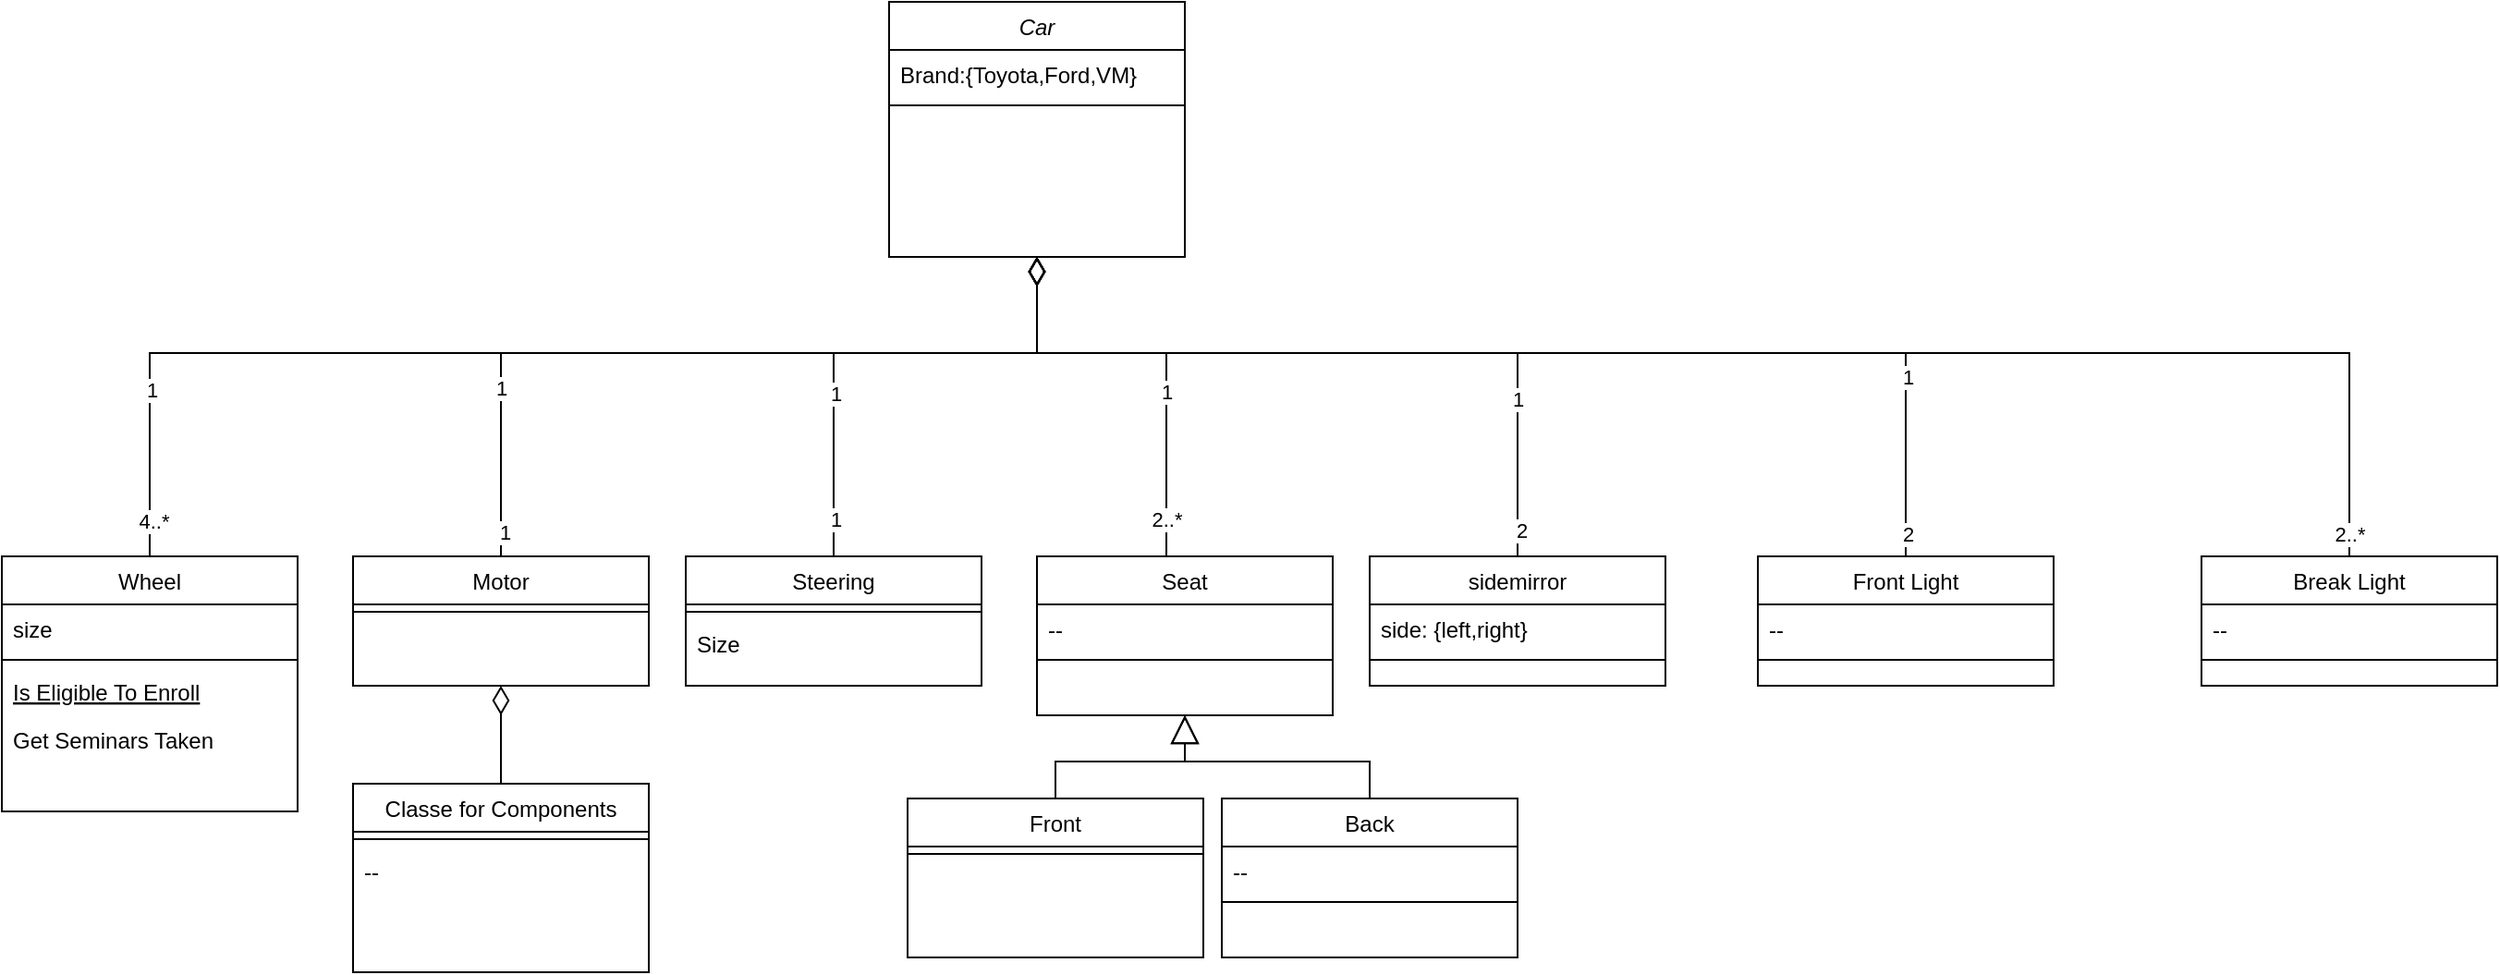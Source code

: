 <mxfile version="20.2.3" type="device" pages="3"><diagram id="C5RBs43oDa-KdzZeNtuy" name="Car Class diagram"><mxGraphModel dx="1712" dy="1171" grid="1" gridSize="10" guides="1" tooltips="1" connect="1" arrows="1" fold="1" page="1" pageScale="1" pageWidth="827" pageHeight="1169" math="0" shadow="0"><root><mxCell id="WIyWlLk6GJQsqaUBKTNV-0"/><mxCell id="WIyWlLk6GJQsqaUBKTNV-1" parent="WIyWlLk6GJQsqaUBKTNV-0"/><mxCell id="zkfFHV4jXpPFQw0GAbJ--0" value="Car" style="swimlane;fontStyle=2;align=center;verticalAlign=top;childLayout=stackLayout;horizontal=1;startSize=26;horizontalStack=0;resizeParent=1;resizeLast=0;collapsible=1;marginBottom=0;rounded=0;shadow=0;strokeWidth=1;" parent="WIyWlLk6GJQsqaUBKTNV-1" vertex="1"><mxGeometry x="520" y="60" width="160" height="138" as="geometry"><mxRectangle x="230" y="140" width="160" height="26" as="alternateBounds"/></mxGeometry></mxCell><mxCell id="zkfFHV4jXpPFQw0GAbJ--1" value="Brand:{Toyota,Ford,VM}" style="text;align=left;verticalAlign=top;spacingLeft=4;spacingRight=4;overflow=hidden;rotatable=0;points=[[0,0.5],[1,0.5]];portConstraint=eastwest;" parent="zkfFHV4jXpPFQw0GAbJ--0" vertex="1"><mxGeometry y="26" width="160" height="26" as="geometry"/></mxCell><mxCell id="zkfFHV4jXpPFQw0GAbJ--4" value="" style="line;html=1;strokeWidth=1;align=left;verticalAlign=middle;spacingTop=-1;spacingLeft=3;spacingRight=3;rotatable=0;labelPosition=right;points=[];portConstraint=eastwest;" parent="zkfFHV4jXpPFQw0GAbJ--0" vertex="1"><mxGeometry y="52" width="160" height="8" as="geometry"/></mxCell><mxCell id="AEQQKZM-KGbjAWl5TdGp-19" style="edgeStyle=orthogonalEdgeStyle;rounded=0;orthogonalLoop=1;jettySize=auto;html=1;endArrow=diamondThin;endFill=0;endSize=13;" edge="1" parent="WIyWlLk6GJQsqaUBKTNV-1" source="zkfFHV4jXpPFQw0GAbJ--6" target="zkfFHV4jXpPFQw0GAbJ--0"><mxGeometry relative="1" as="geometry"><Array as="points"><mxPoint x="120" y="250"/><mxPoint x="600" y="250"/></Array></mxGeometry></mxCell><mxCell id="AEQQKZM-KGbjAWl5TdGp-30" value="4..*" style="edgeLabel;html=1;align=center;verticalAlign=middle;resizable=0;points=[];" vertex="1" connectable="0" parent="AEQQKZM-KGbjAWl5TdGp-19"><mxGeometry x="-0.941" y="-2" relative="1" as="geometry"><mxPoint as="offset"/></mxGeometry></mxCell><mxCell id="AEQQKZM-KGbjAWl5TdGp-31" value="1" style="edgeLabel;html=1;align=center;verticalAlign=middle;resizable=0;points=[];" vertex="1" connectable="0" parent="AEQQKZM-KGbjAWl5TdGp-19"><mxGeometry x="-0.72" y="-1" relative="1" as="geometry"><mxPoint as="offset"/></mxGeometry></mxCell><mxCell id="zkfFHV4jXpPFQw0GAbJ--6" value="Wheel" style="swimlane;fontStyle=0;align=center;verticalAlign=top;childLayout=stackLayout;horizontal=1;startSize=26;horizontalStack=0;resizeParent=1;resizeLast=0;collapsible=1;marginBottom=0;rounded=0;shadow=0;strokeWidth=1;" parent="WIyWlLk6GJQsqaUBKTNV-1" vertex="1"><mxGeometry x="40" y="360" width="160" height="138" as="geometry"><mxRectangle x="130" y="380" width="160" height="26" as="alternateBounds"/></mxGeometry></mxCell><mxCell id="zkfFHV4jXpPFQw0GAbJ--7" value="size" style="text;align=left;verticalAlign=top;spacingLeft=4;spacingRight=4;overflow=hidden;rotatable=0;points=[[0,0.5],[1,0.5]];portConstraint=eastwest;" parent="zkfFHV4jXpPFQw0GAbJ--6" vertex="1"><mxGeometry y="26" width="160" height="26" as="geometry"/></mxCell><mxCell id="zkfFHV4jXpPFQw0GAbJ--9" value="" style="line;html=1;strokeWidth=1;align=left;verticalAlign=middle;spacingTop=-1;spacingLeft=3;spacingRight=3;rotatable=0;labelPosition=right;points=[];portConstraint=eastwest;" parent="zkfFHV4jXpPFQw0GAbJ--6" vertex="1"><mxGeometry y="52" width="160" height="8" as="geometry"/></mxCell><mxCell id="zkfFHV4jXpPFQw0GAbJ--10" value="Is Eligible To Enroll" style="text;align=left;verticalAlign=top;spacingLeft=4;spacingRight=4;overflow=hidden;rotatable=0;points=[[0,0.5],[1,0.5]];portConstraint=eastwest;fontStyle=4" parent="zkfFHV4jXpPFQw0GAbJ--6" vertex="1"><mxGeometry y="60" width="160" height="26" as="geometry"/></mxCell><mxCell id="zkfFHV4jXpPFQw0GAbJ--11" value="Get Seminars Taken" style="text;align=left;verticalAlign=top;spacingLeft=4;spacingRight=4;overflow=hidden;rotatable=0;points=[[0,0.5],[1,0.5]];portConstraint=eastwest;" parent="zkfFHV4jXpPFQw0GAbJ--6" vertex="1"><mxGeometry y="86" width="160" height="26" as="geometry"/></mxCell><mxCell id="AEQQKZM-KGbjAWl5TdGp-20" style="edgeStyle=orthogonalEdgeStyle;rounded=0;orthogonalLoop=1;jettySize=auto;html=1;endArrow=diamondThin;endFill=0;endSize=13;" edge="1" parent="WIyWlLk6GJQsqaUBKTNV-1" source="zkfFHV4jXpPFQw0GAbJ--13" target="zkfFHV4jXpPFQw0GAbJ--0"><mxGeometry relative="1" as="geometry"><Array as="points"><mxPoint x="310" y="250"/><mxPoint x="600" y="250"/></Array></mxGeometry></mxCell><mxCell id="AEQQKZM-KGbjAWl5TdGp-32" value="1" style="edgeLabel;html=1;align=center;verticalAlign=middle;resizable=0;points=[];" vertex="1" connectable="0" parent="AEQQKZM-KGbjAWl5TdGp-20"><mxGeometry x="-0.943" y="-2" relative="1" as="geometry"><mxPoint as="offset"/></mxGeometry></mxCell><mxCell id="AEQQKZM-KGbjAWl5TdGp-33" value="1" style="edgeLabel;html=1;align=center;verticalAlign=middle;resizable=0;points=[];" vertex="1" connectable="0" parent="AEQQKZM-KGbjAWl5TdGp-20"><mxGeometry x="-0.597" relative="1" as="geometry"><mxPoint as="offset"/></mxGeometry></mxCell><mxCell id="zkfFHV4jXpPFQw0GAbJ--13" value="Motor" style="swimlane;fontStyle=0;align=center;verticalAlign=top;childLayout=stackLayout;horizontal=1;startSize=26;horizontalStack=0;resizeParent=1;resizeLast=0;collapsible=1;marginBottom=0;rounded=0;shadow=0;strokeWidth=1;" parent="WIyWlLk6GJQsqaUBKTNV-1" vertex="1"><mxGeometry x="230" y="360" width="160" height="70" as="geometry"><mxRectangle x="340" y="380" width="170" height="26" as="alternateBounds"/></mxGeometry></mxCell><mxCell id="zkfFHV4jXpPFQw0GAbJ--15" value="" style="line;html=1;strokeWidth=1;align=left;verticalAlign=middle;spacingTop=-1;spacingLeft=3;spacingRight=3;rotatable=0;labelPosition=right;points=[];portConstraint=eastwest;" parent="zkfFHV4jXpPFQw0GAbJ--13" vertex="1"><mxGeometry y="26" width="160" height="8" as="geometry"/></mxCell><mxCell id="AEQQKZM-KGbjAWl5TdGp-21" style="edgeStyle=orthogonalEdgeStyle;rounded=0;orthogonalLoop=1;jettySize=auto;html=1;endArrow=diamondThin;endFill=0;endSize=13;" edge="1" parent="WIyWlLk6GJQsqaUBKTNV-1" source="AEQQKZM-KGbjAWl5TdGp-1" target="zkfFHV4jXpPFQw0GAbJ--0"><mxGeometry relative="1" as="geometry"><Array as="points"><mxPoint x="490" y="250"/><mxPoint x="600" y="250"/></Array></mxGeometry></mxCell><mxCell id="AEQQKZM-KGbjAWl5TdGp-34" value="1" style="edgeLabel;html=1;align=center;verticalAlign=middle;resizable=0;points=[];" vertex="1" connectable="0" parent="AEQQKZM-KGbjAWl5TdGp-21"><mxGeometry x="-0.853" y="-1" relative="1" as="geometry"><mxPoint as="offset"/></mxGeometry></mxCell><mxCell id="AEQQKZM-KGbjAWl5TdGp-35" value="1" style="edgeLabel;html=1;align=center;verticalAlign=middle;resizable=0;points=[];" vertex="1" connectable="0" parent="AEQQKZM-KGbjAWl5TdGp-21"><mxGeometry x="-0.353" y="-1" relative="1" as="geometry"><mxPoint as="offset"/></mxGeometry></mxCell><mxCell id="AEQQKZM-KGbjAWl5TdGp-1" value="Steering" style="swimlane;fontStyle=0;align=center;verticalAlign=top;childLayout=stackLayout;horizontal=1;startSize=26;horizontalStack=0;resizeParent=1;resizeLast=0;collapsible=1;marginBottom=0;rounded=0;shadow=0;strokeWidth=1;" vertex="1" parent="WIyWlLk6GJQsqaUBKTNV-1"><mxGeometry x="410" y="360" width="160" height="70" as="geometry"><mxRectangle x="340" y="380" width="170" height="26" as="alternateBounds"/></mxGeometry></mxCell><mxCell id="AEQQKZM-KGbjAWl5TdGp-3" value="" style="line;html=1;strokeWidth=1;align=left;verticalAlign=middle;spacingTop=-1;spacingLeft=3;spacingRight=3;rotatable=0;labelPosition=right;points=[];portConstraint=eastwest;" vertex="1" parent="AEQQKZM-KGbjAWl5TdGp-1"><mxGeometry y="26" width="160" height="8" as="geometry"/></mxCell><mxCell id="AEQQKZM-KGbjAWl5TdGp-2" value="Size" style="text;align=left;verticalAlign=top;spacingLeft=4;spacingRight=4;overflow=hidden;rotatable=0;points=[[0,0.5],[1,0.5]];portConstraint=eastwest;" vertex="1" parent="AEQQKZM-KGbjAWl5TdGp-1"><mxGeometry y="34" width="160" height="26" as="geometry"/></mxCell><mxCell id="AEQQKZM-KGbjAWl5TdGp-22" style="edgeStyle=orthogonalEdgeStyle;rounded=0;orthogonalLoop=1;jettySize=auto;html=1;endArrow=diamondThin;endFill=0;endSize=13;" edge="1" parent="WIyWlLk6GJQsqaUBKTNV-1" source="AEQQKZM-KGbjAWl5TdGp-5" target="zkfFHV4jXpPFQw0GAbJ--0"><mxGeometry relative="1" as="geometry"><Array as="points"><mxPoint x="670" y="250"/><mxPoint x="600" y="250"/></Array></mxGeometry></mxCell><mxCell id="AEQQKZM-KGbjAWl5TdGp-36" value="2..*" style="edgeLabel;html=1;align=center;verticalAlign=middle;resizable=0;points=[];" vertex="1" connectable="0" parent="AEQQKZM-KGbjAWl5TdGp-22"><mxGeometry x="-0.828" relative="1" as="geometry"><mxPoint as="offset"/></mxGeometry></mxCell><mxCell id="AEQQKZM-KGbjAWl5TdGp-37" value="1" style="edgeLabel;html=1;align=center;verticalAlign=middle;resizable=0;points=[];" vertex="1" connectable="0" parent="AEQQKZM-KGbjAWl5TdGp-22"><mxGeometry x="-0.233" relative="1" as="geometry"><mxPoint as="offset"/></mxGeometry></mxCell><mxCell id="AEQQKZM-KGbjAWl5TdGp-5" value="Seat" style="swimlane;fontStyle=0;align=center;verticalAlign=top;childLayout=stackLayout;horizontal=1;startSize=26;horizontalStack=0;resizeParent=1;resizeLast=0;collapsible=1;marginBottom=0;rounded=0;shadow=0;strokeWidth=1;" vertex="1" parent="WIyWlLk6GJQsqaUBKTNV-1"><mxGeometry x="600" y="360" width="160" height="86" as="geometry"><mxRectangle x="340" y="380" width="170" height="26" as="alternateBounds"/></mxGeometry></mxCell><mxCell id="AEQQKZM-KGbjAWl5TdGp-6" value="--" style="text;align=left;verticalAlign=top;spacingLeft=4;spacingRight=4;overflow=hidden;rotatable=0;points=[[0,0.5],[1,0.5]];portConstraint=eastwest;" vertex="1" parent="AEQQKZM-KGbjAWl5TdGp-5"><mxGeometry y="26" width="160" height="26" as="geometry"/></mxCell><mxCell id="AEQQKZM-KGbjAWl5TdGp-7" value="" style="line;html=1;strokeWidth=1;align=left;verticalAlign=middle;spacingTop=-1;spacingLeft=3;spacingRight=3;rotatable=0;labelPosition=right;points=[];portConstraint=eastwest;" vertex="1" parent="AEQQKZM-KGbjAWl5TdGp-5"><mxGeometry y="52" width="160" height="8" as="geometry"/></mxCell><mxCell id="AEQQKZM-KGbjAWl5TdGp-23" style="edgeStyle=orthogonalEdgeStyle;rounded=0;orthogonalLoop=1;jettySize=auto;html=1;endArrow=diamondThin;endFill=0;endSize=13;" edge="1" parent="WIyWlLk6GJQsqaUBKTNV-1" source="AEQQKZM-KGbjAWl5TdGp-9" target="zkfFHV4jXpPFQw0GAbJ--0"><mxGeometry relative="1" as="geometry"><Array as="points"><mxPoint x="860" y="250"/><mxPoint x="600" y="250"/></Array></mxGeometry></mxCell><mxCell id="AEQQKZM-KGbjAWl5TdGp-38" value="2" style="edgeLabel;html=1;align=center;verticalAlign=middle;resizable=0;points=[];" vertex="1" connectable="0" parent="AEQQKZM-KGbjAWl5TdGp-23"><mxGeometry x="-0.934" y="-2" relative="1" as="geometry"><mxPoint as="offset"/></mxGeometry></mxCell><mxCell id="AEQQKZM-KGbjAWl5TdGp-39" value="1" style="edgeLabel;html=1;align=center;verticalAlign=middle;resizable=0;points=[];" vertex="1" connectable="0" parent="AEQQKZM-KGbjAWl5TdGp-23"><mxGeometry x="-0.597" relative="1" as="geometry"><mxPoint as="offset"/></mxGeometry></mxCell><mxCell id="AEQQKZM-KGbjAWl5TdGp-9" value="sidemirror" style="swimlane;fontStyle=0;align=center;verticalAlign=top;childLayout=stackLayout;horizontal=1;startSize=26;horizontalStack=0;resizeParent=1;resizeLast=0;collapsible=1;marginBottom=0;rounded=0;shadow=0;strokeWidth=1;" vertex="1" parent="WIyWlLk6GJQsqaUBKTNV-1"><mxGeometry x="780" y="360" width="160" height="70" as="geometry"><mxRectangle x="340" y="380" width="170" height="26" as="alternateBounds"/></mxGeometry></mxCell><mxCell id="AEQQKZM-KGbjAWl5TdGp-10" value="side: {left,right}" style="text;align=left;verticalAlign=top;spacingLeft=4;spacingRight=4;overflow=hidden;rotatable=0;points=[[0,0.5],[1,0.5]];portConstraint=eastwest;" vertex="1" parent="AEQQKZM-KGbjAWl5TdGp-9"><mxGeometry y="26" width="160" height="26" as="geometry"/></mxCell><mxCell id="AEQQKZM-KGbjAWl5TdGp-11" value="" style="line;html=1;strokeWidth=1;align=left;verticalAlign=middle;spacingTop=-1;spacingLeft=3;spacingRight=3;rotatable=0;labelPosition=right;points=[];portConstraint=eastwest;" vertex="1" parent="AEQQKZM-KGbjAWl5TdGp-9"><mxGeometry y="52" width="160" height="8" as="geometry"/></mxCell><mxCell id="AEQQKZM-KGbjAWl5TdGp-28" style="edgeStyle=orthogonalEdgeStyle;rounded=0;orthogonalLoop=1;jettySize=auto;html=1;endArrow=diamondThin;endFill=0;endSize=13;" edge="1" parent="WIyWlLk6GJQsqaUBKTNV-1" source="AEQQKZM-KGbjAWl5TdGp-15" target="zkfFHV4jXpPFQw0GAbJ--0"><mxGeometry relative="1" as="geometry"><Array as="points"><mxPoint x="1070" y="250"/><mxPoint x="600" y="250"/></Array></mxGeometry></mxCell><mxCell id="AEQQKZM-KGbjAWl5TdGp-56" value="2" style="edgeLabel;html=1;align=center;verticalAlign=middle;resizable=0;points=[];" vertex="1" connectable="0" parent="AEQQKZM-KGbjAWl5TdGp-28"><mxGeometry x="-0.961" y="-1" relative="1" as="geometry"><mxPoint as="offset"/></mxGeometry></mxCell><mxCell id="AEQQKZM-KGbjAWl5TdGp-57" value="1" style="edgeLabel;html=1;align=center;verticalAlign=middle;resizable=0;points=[];" vertex="1" connectable="0" parent="AEQQKZM-KGbjAWl5TdGp-28"><mxGeometry x="-0.691" y="-1" relative="1" as="geometry"><mxPoint as="offset"/></mxGeometry></mxCell><mxCell id="AEQQKZM-KGbjAWl5TdGp-15" value="Front Light" style="swimlane;fontStyle=0;align=center;verticalAlign=top;childLayout=stackLayout;horizontal=1;startSize=26;horizontalStack=0;resizeParent=1;resizeLast=0;collapsible=1;marginBottom=0;rounded=0;shadow=0;strokeWidth=1;" vertex="1" parent="WIyWlLk6GJQsqaUBKTNV-1"><mxGeometry x="990" y="360" width="160" height="70" as="geometry"><mxRectangle x="340" y="380" width="170" height="26" as="alternateBounds"/></mxGeometry></mxCell><mxCell id="AEQQKZM-KGbjAWl5TdGp-16" value="--" style="text;align=left;verticalAlign=top;spacingLeft=4;spacingRight=4;overflow=hidden;rotatable=0;points=[[0,0.5],[1,0.5]];portConstraint=eastwest;" vertex="1" parent="AEQQKZM-KGbjAWl5TdGp-15"><mxGeometry y="26" width="160" height="26" as="geometry"/></mxCell><mxCell id="AEQQKZM-KGbjAWl5TdGp-17" value="" style="line;html=1;strokeWidth=1;align=left;verticalAlign=middle;spacingTop=-1;spacingLeft=3;spacingRight=3;rotatable=0;labelPosition=right;points=[];portConstraint=eastwest;" vertex="1" parent="AEQQKZM-KGbjAWl5TdGp-15"><mxGeometry y="52" width="160" height="8" as="geometry"/></mxCell><mxCell id="AEQQKZM-KGbjAWl5TdGp-29" style="edgeStyle=orthogonalEdgeStyle;rounded=0;orthogonalLoop=1;jettySize=auto;html=1;endArrow=diamondThin;endFill=0;endSize=13;" edge="1" parent="WIyWlLk6GJQsqaUBKTNV-1" source="AEQQKZM-KGbjAWl5TdGp-24" target="zkfFHV4jXpPFQw0GAbJ--0"><mxGeometry relative="1" as="geometry"><Array as="points"><mxPoint x="1310" y="250"/><mxPoint x="600" y="250"/></Array></mxGeometry></mxCell><mxCell id="AEQQKZM-KGbjAWl5TdGp-58" value="2..*" style="edgeLabel;html=1;align=center;verticalAlign=middle;resizable=0;points=[];" vertex="1" connectable="0" parent="AEQQKZM-KGbjAWl5TdGp-29"><mxGeometry x="-0.972" relative="1" as="geometry"><mxPoint as="offset"/></mxGeometry></mxCell><mxCell id="AEQQKZM-KGbjAWl5TdGp-24" value="Break Light" style="swimlane;fontStyle=0;align=center;verticalAlign=top;childLayout=stackLayout;horizontal=1;startSize=26;horizontalStack=0;resizeParent=1;resizeLast=0;collapsible=1;marginBottom=0;rounded=0;shadow=0;strokeWidth=1;" vertex="1" parent="WIyWlLk6GJQsqaUBKTNV-1"><mxGeometry x="1230" y="360" width="160" height="70" as="geometry"><mxRectangle x="340" y="380" width="170" height="26" as="alternateBounds"/></mxGeometry></mxCell><mxCell id="AEQQKZM-KGbjAWl5TdGp-25" value="--" style="text;align=left;verticalAlign=top;spacingLeft=4;spacingRight=4;overflow=hidden;rotatable=0;points=[[0,0.5],[1,0.5]];portConstraint=eastwest;" vertex="1" parent="AEQQKZM-KGbjAWl5TdGp-24"><mxGeometry y="26" width="160" height="26" as="geometry"/></mxCell><mxCell id="AEQQKZM-KGbjAWl5TdGp-26" value="" style="line;html=1;strokeWidth=1;align=left;verticalAlign=middle;spacingTop=-1;spacingLeft=3;spacingRight=3;rotatable=0;labelPosition=right;points=[];portConstraint=eastwest;" vertex="1" parent="AEQQKZM-KGbjAWl5TdGp-24"><mxGeometry y="52" width="160" height="8" as="geometry"/></mxCell><mxCell id="AEQQKZM-KGbjAWl5TdGp-44" style="edgeStyle=orthogonalEdgeStyle;rounded=0;orthogonalLoop=1;jettySize=auto;html=1;endArrow=diamondThin;endFill=0;endSize=13;" edge="1" parent="WIyWlLk6GJQsqaUBKTNV-1" source="AEQQKZM-KGbjAWl5TdGp-40" target="zkfFHV4jXpPFQw0GAbJ--13"><mxGeometry relative="1" as="geometry"/></mxCell><mxCell id="AEQQKZM-KGbjAWl5TdGp-40" value="Classe for Components" style="swimlane;fontStyle=0;align=center;verticalAlign=top;childLayout=stackLayout;horizontal=1;startSize=26;horizontalStack=0;resizeParent=1;resizeLast=0;collapsible=1;marginBottom=0;rounded=0;shadow=0;strokeWidth=1;" vertex="1" parent="WIyWlLk6GJQsqaUBKTNV-1"><mxGeometry x="230" y="483" width="160" height="102" as="geometry"><mxRectangle x="340" y="380" width="170" height="26" as="alternateBounds"/></mxGeometry></mxCell><mxCell id="AEQQKZM-KGbjAWl5TdGp-42" value="" style="line;html=1;strokeWidth=1;align=left;verticalAlign=middle;spacingTop=-1;spacingLeft=3;spacingRight=3;rotatable=0;labelPosition=right;points=[];portConstraint=eastwest;" vertex="1" parent="AEQQKZM-KGbjAWl5TdGp-40"><mxGeometry y="26" width="160" height="8" as="geometry"/></mxCell><mxCell id="AEQQKZM-KGbjAWl5TdGp-41" value="--" style="text;align=left;verticalAlign=top;spacingLeft=4;spacingRight=4;overflow=hidden;rotatable=0;points=[[0,0.5],[1,0.5]];portConstraint=eastwest;" vertex="1" parent="AEQQKZM-KGbjAWl5TdGp-40"><mxGeometry y="34" width="160" height="26" as="geometry"/></mxCell><mxCell id="AEQQKZM-KGbjAWl5TdGp-59" style="edgeStyle=orthogonalEdgeStyle;rounded=0;orthogonalLoop=1;jettySize=auto;html=1;endArrow=block;endFill=0;endSize=13;" edge="1" parent="WIyWlLk6GJQsqaUBKTNV-1" source="AEQQKZM-KGbjAWl5TdGp-48" target="AEQQKZM-KGbjAWl5TdGp-5"><mxGeometry relative="1" as="geometry"/></mxCell><mxCell id="AEQQKZM-KGbjAWl5TdGp-48" value="Front" style="swimlane;fontStyle=0;align=center;verticalAlign=top;childLayout=stackLayout;horizontal=1;startSize=26;horizontalStack=0;resizeParent=1;resizeLast=0;collapsible=1;marginBottom=0;rounded=0;shadow=0;strokeWidth=1;" vertex="1" parent="WIyWlLk6GJQsqaUBKTNV-1"><mxGeometry x="530" y="491" width="160" height="86" as="geometry"><mxRectangle x="340" y="380" width="170" height="26" as="alternateBounds"/></mxGeometry></mxCell><mxCell id="AEQQKZM-KGbjAWl5TdGp-50" value="" style="line;html=1;strokeWidth=1;align=left;verticalAlign=middle;spacingTop=-1;spacingLeft=3;spacingRight=3;rotatable=0;labelPosition=right;points=[];portConstraint=eastwest;" vertex="1" parent="AEQQKZM-KGbjAWl5TdGp-48"><mxGeometry y="26" width="160" height="8" as="geometry"/></mxCell><mxCell id="AEQQKZM-KGbjAWl5TdGp-60" style="edgeStyle=orthogonalEdgeStyle;rounded=0;orthogonalLoop=1;jettySize=auto;html=1;endArrow=block;endFill=0;endSize=13;" edge="1" parent="WIyWlLk6GJQsqaUBKTNV-1" source="AEQQKZM-KGbjAWl5TdGp-52" target="AEQQKZM-KGbjAWl5TdGp-5"><mxGeometry relative="1" as="geometry"/></mxCell><mxCell id="AEQQKZM-KGbjAWl5TdGp-52" value="Back" style="swimlane;fontStyle=0;align=center;verticalAlign=top;childLayout=stackLayout;horizontal=1;startSize=26;horizontalStack=0;resizeParent=1;resizeLast=0;collapsible=1;marginBottom=0;rounded=0;shadow=0;strokeWidth=1;" vertex="1" parent="WIyWlLk6GJQsqaUBKTNV-1"><mxGeometry x="700" y="491" width="160" height="86" as="geometry"><mxRectangle x="340" y="380" width="170" height="26" as="alternateBounds"/></mxGeometry></mxCell><mxCell id="AEQQKZM-KGbjAWl5TdGp-53" value="--" style="text;align=left;verticalAlign=top;spacingLeft=4;spacingRight=4;overflow=hidden;rotatable=0;points=[[0,0.5],[1,0.5]];portConstraint=eastwest;" vertex="1" parent="AEQQKZM-KGbjAWl5TdGp-52"><mxGeometry y="26" width="160" height="26" as="geometry"/></mxCell><mxCell id="AEQQKZM-KGbjAWl5TdGp-54" value="" style="line;html=1;strokeWidth=1;align=left;verticalAlign=middle;spacingTop=-1;spacingLeft=3;spacingRight=3;rotatable=0;labelPosition=right;points=[];portConstraint=eastwest;" vertex="1" parent="AEQQKZM-KGbjAWl5TdGp-52"><mxGeometry y="52" width="160" height="8" as="geometry"/></mxCell></root></mxGraphModel></diagram><diagram id="VUUktjPrwH-RFW_TOXWn" name="State diagram"><mxGraphModel dx="1427" dy="976" grid="1" gridSize="10" guides="1" tooltips="1" connect="1" arrows="1" fold="1" page="1" pageScale="1" pageWidth="1169" pageHeight="827" math="0" shadow="0"><root><mxCell id="0"/><mxCell id="1" parent="0"/><mxCell id="ck7MbPxxTXazH_tc9EUk-4" style="edgeStyle=orthogonalEdgeStyle;rounded=0;orthogonalLoop=1;jettySize=auto;html=1;endArrow=open;endFill=0;endSize=13;" edge="1" parent="1" source="ck7MbPxxTXazH_tc9EUk-1" target="ck7MbPxxTXazH_tc9EUk-3"><mxGeometry relative="1" as="geometry"/></mxCell><mxCell id="ck7MbPxxTXazH_tc9EUk-12" style="edgeStyle=orthogonalEdgeStyle;rounded=0;orthogonalLoop=1;jettySize=auto;html=1;endArrow=open;endFill=0;endSize=13;" edge="1" parent="1" source="ck7MbPxxTXazH_tc9EUk-1" target="ck7MbPxxTXazH_tc9EUk-9"><mxGeometry relative="1" as="geometry"/></mxCell><mxCell id="ck7MbPxxTXazH_tc9EUk-1" value="N" style="shape=ellipse;html=1;dashed=0;whitespace=wrap;aspect=fixed;strokeWidth=5;perimeter=ellipsePerimeter;" vertex="1" parent="1"><mxGeometry x="350" y="180" width="60" height="60" as="geometry"/></mxCell><mxCell id="ck7MbPxxTXazH_tc9EUk-6" value="" style="edgeStyle=orthogonalEdgeStyle;rounded=0;orthogonalLoop=1;jettySize=auto;html=1;endArrow=open;endFill=0;endSize=13;" edge="1" parent="1" source="ck7MbPxxTXazH_tc9EUk-3" target="ck7MbPxxTXazH_tc9EUk-5"><mxGeometry relative="1" as="geometry"/></mxCell><mxCell id="ck7MbPxxTXazH_tc9EUk-18" style="edgeStyle=orthogonalEdgeStyle;rounded=0;orthogonalLoop=1;jettySize=auto;html=1;endArrow=open;endFill=0;endSize=13;" edge="1" parent="1" source="ck7MbPxxTXazH_tc9EUk-3" target="ck7MbPxxTXazH_tc9EUk-1"><mxGeometry relative="1" as="geometry"/></mxCell><mxCell id="ck7MbPxxTXazH_tc9EUk-3" value="1" style="shape=ellipse;html=1;dashed=0;whitespace=wrap;aspect=fixed;strokeWidth=1;perimeter=ellipsePerimeter;" vertex="1" parent="1"><mxGeometry x="350" y="300" width="60" height="60" as="geometry"/></mxCell><mxCell id="ck7MbPxxTXazH_tc9EUk-8" value="" style="edgeStyle=orthogonalEdgeStyle;rounded=0;orthogonalLoop=1;jettySize=auto;html=1;endArrow=open;endFill=0;endSize=13;" edge="1" parent="1" source="ck7MbPxxTXazH_tc9EUk-5" target="ck7MbPxxTXazH_tc9EUk-7"><mxGeometry relative="1" as="geometry"/></mxCell><mxCell id="ck7MbPxxTXazH_tc9EUk-17" style="edgeStyle=orthogonalEdgeStyle;rounded=0;orthogonalLoop=1;jettySize=auto;html=1;endArrow=open;endFill=0;endSize=13;" edge="1" parent="1" source="ck7MbPxxTXazH_tc9EUk-5" target="ck7MbPxxTXazH_tc9EUk-3"><mxGeometry relative="1" as="geometry"/></mxCell><mxCell id="ck7MbPxxTXazH_tc9EUk-5" value="2" style="shape=ellipse;html=1;dashed=0;whitespace=wrap;aspect=fixed;strokeWidth=1;perimeter=ellipsePerimeter;" vertex="1" parent="1"><mxGeometry x="350" y="420" width="60" height="60" as="geometry"/></mxCell><mxCell id="ck7MbPxxTXazH_tc9EUk-16" style="edgeStyle=orthogonalEdgeStyle;rounded=0;orthogonalLoop=1;jettySize=auto;html=1;endArrow=open;endFill=0;endSize=13;" edge="1" parent="1" source="ck7MbPxxTXazH_tc9EUk-7" target="ck7MbPxxTXazH_tc9EUk-3"><mxGeometry relative="1" as="geometry"><mxPoint x="320" y="430" as="targetPoint"/><Array as="points"><mxPoint x="320" y="580"/><mxPoint x="320" y="330"/></Array></mxGeometry></mxCell><mxCell id="ck7MbPxxTXazH_tc9EUk-7" value="3" style="shape=ellipse;html=1;dashed=0;whitespace=wrap;aspect=fixed;strokeWidth=1;perimeter=ellipsePerimeter;" vertex="1" parent="1"><mxGeometry x="350" y="550" width="60" height="60" as="geometry"/></mxCell><mxCell id="ck7MbPxxTXazH_tc9EUk-11" style="edgeStyle=orthogonalEdgeStyle;rounded=0;orthogonalLoop=1;jettySize=auto;html=1;entryX=0;entryY=0.5;entryDx=0;entryDy=0;endArrow=open;endFill=0;endSize=13;" edge="1" parent="1" source="ck7MbPxxTXazH_tc9EUk-9" target="ck7MbPxxTXazH_tc9EUk-1"><mxGeometry relative="1" as="geometry"/></mxCell><mxCell id="ck7MbPxxTXazH_tc9EUk-9" value="R" style="shape=ellipse;html=1;dashed=0;whitespace=wrap;aspect=fixed;strokeWidth=1;perimeter=ellipsePerimeter;" vertex="1" parent="1"><mxGeometry x="190" y="180" width="60" height="60" as="geometry"/></mxCell><mxCell id="ck7MbPxxTXazH_tc9EUk-34" style="edgeStyle=orthogonalEdgeStyle;rounded=0;orthogonalLoop=1;jettySize=auto;html=1;startArrow=none;startFill=0;endArrow=open;endFill=0;endSize=13;" edge="1" parent="1" source="ck7MbPxxTXazH_tc9EUk-33" target="ck7MbPxxTXazH_tc9EUk-1"><mxGeometry relative="1" as="geometry"/></mxCell><mxCell id="ck7MbPxxTXazH_tc9EUk-33" value="" style="ellipse;fillColor=#000000;strokeColor=none;" vertex="1" parent="1"><mxGeometry x="370" y="80" width="20" height="20" as="geometry"/></mxCell><mxCell id="ck7MbPxxTXazH_tc9EUk-35" style="edgeStyle=orthogonalEdgeStyle;rounded=0;orthogonalLoop=1;jettySize=auto;html=1;endArrow=open;endFill=0;endSize=13;" edge="1" parent="1" source="ck7MbPxxTXazH_tc9EUk-37" target="ck7MbPxxTXazH_tc9EUk-40"><mxGeometry relative="1" as="geometry"/></mxCell><mxCell id="ck7MbPxxTXazH_tc9EUk-36" style="edgeStyle=orthogonalEdgeStyle;rounded=0;orthogonalLoop=1;jettySize=auto;html=1;endArrow=open;endFill=0;endSize=13;" edge="1" parent="1" source="ck7MbPxxTXazH_tc9EUk-37" target="ck7MbPxxTXazH_tc9EUk-47"><mxGeometry relative="1" as="geometry"/></mxCell><mxCell id="ck7MbPxxTXazH_tc9EUk-37" value="N" style="shape=ellipse;html=1;dashed=0;whitespace=wrap;aspect=fixed;strokeWidth=5;perimeter=ellipsePerimeter;" vertex="1" parent="1"><mxGeometry x="950" y="180" width="60" height="60" as="geometry"/></mxCell><mxCell id="ck7MbPxxTXazH_tc9EUk-38" value="" style="edgeStyle=orthogonalEdgeStyle;rounded=0;orthogonalLoop=1;jettySize=auto;html=1;endArrow=open;endFill=0;endSize=13;" edge="1" parent="1" source="ck7MbPxxTXazH_tc9EUk-40" target="ck7MbPxxTXazH_tc9EUk-43"><mxGeometry relative="1" as="geometry"/></mxCell><mxCell id="ck7MbPxxTXazH_tc9EUk-39" style="edgeStyle=orthogonalEdgeStyle;rounded=0;orthogonalLoop=1;jettySize=auto;html=1;endArrow=open;endFill=0;endSize=13;" edge="1" parent="1" source="ck7MbPxxTXazH_tc9EUk-40" target="ck7MbPxxTXazH_tc9EUk-37"><mxGeometry relative="1" as="geometry"/></mxCell><mxCell id="ck7MbPxxTXazH_tc9EUk-40" value="1" style="shape=ellipse;html=1;dashed=0;whitespace=wrap;aspect=fixed;strokeWidth=1;perimeter=ellipsePerimeter;" vertex="1" parent="1"><mxGeometry x="950" y="300" width="60" height="60" as="geometry"/></mxCell><mxCell id="ck7MbPxxTXazH_tc9EUk-41" value="" style="edgeStyle=orthogonalEdgeStyle;rounded=0;orthogonalLoop=1;jettySize=auto;html=1;endArrow=open;endFill=0;endSize=13;" edge="1" parent="1" source="ck7MbPxxTXazH_tc9EUk-43" target="ck7MbPxxTXazH_tc9EUk-45"><mxGeometry relative="1" as="geometry"/></mxCell><mxCell id="ck7MbPxxTXazH_tc9EUk-42" style="edgeStyle=orthogonalEdgeStyle;rounded=0;orthogonalLoop=1;jettySize=auto;html=1;endArrow=open;endFill=0;endSize=13;" edge="1" parent="1" source="ck7MbPxxTXazH_tc9EUk-43" target="ck7MbPxxTXazH_tc9EUk-40"><mxGeometry relative="1" as="geometry"/></mxCell><mxCell id="ck7MbPxxTXazH_tc9EUk-43" value="2" style="shape=ellipse;html=1;dashed=0;whitespace=wrap;aspect=fixed;strokeWidth=1;perimeter=ellipsePerimeter;" vertex="1" parent="1"><mxGeometry x="950" y="420" width="60" height="60" as="geometry"/></mxCell><mxCell id="ck7MbPxxTXazH_tc9EUk-44" style="edgeStyle=orthogonalEdgeStyle;rounded=0;orthogonalLoop=1;jettySize=auto;html=1;endArrow=open;endFill=0;endSize=13;" edge="1" parent="1" source="ck7MbPxxTXazH_tc9EUk-45" target="ck7MbPxxTXazH_tc9EUk-40"><mxGeometry relative="1" as="geometry"><mxPoint x="920" y="430" as="targetPoint"/><Array as="points"><mxPoint x="920" y="580"/><mxPoint x="920" y="330"/></Array></mxGeometry></mxCell><mxCell id="ck7MbPxxTXazH_tc9EUk-45" value="3" style="shape=ellipse;html=1;dashed=0;whitespace=wrap;aspect=fixed;strokeWidth=1;perimeter=ellipsePerimeter;" vertex="1" parent="1"><mxGeometry x="950" y="550" width="60" height="60" as="geometry"/></mxCell><mxCell id="ck7MbPxxTXazH_tc9EUk-46" style="edgeStyle=orthogonalEdgeStyle;rounded=0;orthogonalLoop=1;jettySize=auto;html=1;entryX=0;entryY=0.5;entryDx=0;entryDy=0;endArrow=open;endFill=0;endSize=13;" edge="1" parent="1" source="ck7MbPxxTXazH_tc9EUk-47" target="ck7MbPxxTXazH_tc9EUk-37"><mxGeometry relative="1" as="geometry"/></mxCell><mxCell id="ck7MbPxxTXazH_tc9EUk-47" value="R" style="shape=ellipse;html=1;dashed=0;whitespace=wrap;aspect=fixed;strokeWidth=1;perimeter=ellipsePerimeter;" vertex="1" parent="1"><mxGeometry x="790" y="180" width="60" height="60" as="geometry"/></mxCell><mxCell id="ck7MbPxxTXazH_tc9EUk-48" style="edgeStyle=orthogonalEdgeStyle;rounded=0;orthogonalLoop=1;jettySize=auto;html=1;startArrow=none;startFill=0;endArrow=open;endFill=0;endSize=13;" edge="1" parent="1" source="ck7MbPxxTXazH_tc9EUk-49" target="ck7MbPxxTXazH_tc9EUk-37"><mxGeometry relative="1" as="geometry"/></mxCell><mxCell id="ck7MbPxxTXazH_tc9EUk-49" value="" style="ellipse;fillColor=#000000;strokeColor=none;" vertex="1" parent="1"><mxGeometry x="970" y="80" width="20" height="20" as="geometry"/></mxCell><mxCell id="ck7MbPxxTXazH_tc9EUk-62" style="edgeStyle=orthogonalEdgeStyle;rounded=0;orthogonalLoop=1;jettySize=auto;html=1;startArrow=none;startFill=0;endArrow=open;endFill=0;endSize=13;" edge="1" parent="1" source="ck7MbPxxTXazH_tc9EUk-50" target="ck7MbPxxTXazH_tc9EUk-60"><mxGeometry relative="1" as="geometry"/></mxCell><mxCell id="ck7MbPxxTXazH_tc9EUk-63" value="Turn off" style="edgeLabel;html=1;align=center;verticalAlign=middle;resizable=0;points=[];" vertex="1" connectable="0" parent="ck7MbPxxTXazH_tc9EUk-62"><mxGeometry x="-0.233" y="-1" relative="1" as="geometry"><mxPoint as="offset"/></mxGeometry></mxCell><mxCell id="ck7MbPxxTXazH_tc9EUk-50" value="" style="swimlane;startSize=0;" vertex="1" parent="1"><mxGeometry x="730" y="70" width="350" height="550" as="geometry"/></mxCell><mxCell id="ck7MbPxxTXazH_tc9EUk-55" style="edgeStyle=orthogonalEdgeStyle;rounded=0;orthogonalLoop=1;jettySize=auto;html=1;entryX=0.77;entryY=0;entryDx=0;entryDy=0;entryPerimeter=0;startArrow=none;startFill=0;endArrow=open;endFill=0;endSize=13;" edge="1" parent="1" source="ck7MbPxxTXazH_tc9EUk-52" target="ck7MbPxxTXazH_tc9EUk-50"><mxGeometry relative="1" as="geometry"/></mxCell><mxCell id="ck7MbPxxTXazH_tc9EUk-64" value="Turn on" style="edgeLabel;html=1;align=center;verticalAlign=middle;resizable=0;points=[];" vertex="1" connectable="0" parent="ck7MbPxxTXazH_tc9EUk-55"><mxGeometry x="-0.418" y="-1" relative="1" as="geometry"><mxPoint as="offset"/></mxGeometry></mxCell><mxCell id="ck7MbPxxTXazH_tc9EUk-52" value="" style="ellipse;fillColor=#000000;strokeColor=none;" vertex="1" parent="1"><mxGeometry x="990" y="10" width="20" height="20" as="geometry"/></mxCell><mxCell id="ck7MbPxxTXazH_tc9EUk-60" value="" style="ellipse;html=1;shape=endState;fillColor=#000000;strokeColor=#000000;" vertex="1" parent="1"><mxGeometry x="890" y="700" width="30" height="30" as="geometry"/></mxCell></root></mxGraphModel></diagram><diagram id="TtHnxcjoq47bcX1tl4RD" name="Sequence diagram"><mxGraphModel dx="803" dy="549" grid="1" gridSize="10" guides="1" tooltips="1" connect="1" arrows="1" fold="1" page="1" pageScale="1" pageWidth="1169" pageHeight="827" math="0" shadow="0"><root><mxCell id="0"/><mxCell id="1" parent="0"/><mxCell id="M-3Kgj1-FNX9aaNeYIbJ-2" value="Car:myCar" style="shape=umlLifeline;perimeter=lifelinePerimeter;whiteSpace=wrap;html=1;container=1;collapsible=0;recursiveResize=0;outlineConnect=0;" vertex="1" parent="1"><mxGeometry x="530" y="300" width="100" height="340" as="geometry"/></mxCell><mxCell id="M-3Kgj1-FNX9aaNeYIbJ-13" value="" style="html=1;points=[];perimeter=orthogonalPerimeter;" vertex="1" parent="M-3Kgj1-FNX9aaNeYIbJ-2"><mxGeometry x="46" y="60" width="10" height="100" as="geometry"/></mxCell><mxCell id="M-3Kgj1-FNX9aaNeYIbJ-24" value="CheckTyrePressure" style="html=1;verticalAlign=bottom;endArrow=block;rounded=0;endSize=13;" edge="1" parent="M-3Kgj1-FNX9aaNeYIbJ-2" target="M-3Kgj1-FNX9aaNeYIbJ-15"><mxGeometry width="80" relative="1" as="geometry"><mxPoint x="60" y="80" as="sourcePoint"/><mxPoint x="140" y="80" as="targetPoint"/></mxGeometry></mxCell><mxCell id="M-3Kgj1-FNX9aaNeYIbJ-27" value="CheckTyrePressure" style="html=1;verticalAlign=bottom;endArrow=block;rounded=0;endSize=13;" edge="1" parent="M-3Kgj1-FNX9aaNeYIbJ-2" target="M-3Kgj1-FNX9aaNeYIbJ-18"><mxGeometry width="80" relative="1" as="geometry"><mxPoint x="60" y="60" as="sourcePoint"/><mxPoint x="245" y="60" as="targetPoint"/></mxGeometry></mxCell><mxCell id="M-3Kgj1-FNX9aaNeYIbJ-29" value="" style="html=1;points=[];perimeter=orthogonalPerimeter;" vertex="1" parent="M-3Kgj1-FNX9aaNeYIbJ-2"><mxGeometry x="46" y="260" width="10" height="80" as="geometry"/></mxCell><mxCell id="M-3Kgj1-FNX9aaNeYIbJ-30" value="setAlarm: {bool:alarmState, string: alarmId}" style="html=1;verticalAlign=bottom;endArrow=block;rounded=0;endSize=13;" edge="1" parent="M-3Kgj1-FNX9aaNeYIbJ-2" target="M-3Kgj1-FNX9aaNeYIbJ-7"><mxGeometry x="-0.396" width="80" relative="1" as="geometry"><mxPoint x="60" y="270" as="sourcePoint"/><mxPoint x="140" y="270" as="targetPoint"/><mxPoint as="offset"/></mxGeometry></mxCell><mxCell id="M-3Kgj1-FNX9aaNeYIbJ-3" value="FrontWheelCtrl:left" style="shape=umlLifeline;perimeter=lifelinePerimeter;whiteSpace=wrap;html=1;container=1;collapsible=0;recursiveResize=0;outlineConnect=0;" vertex="1" parent="1"><mxGeometry x="710" y="300" width="140" height="300" as="geometry"/></mxCell><mxCell id="M-3Kgj1-FNX9aaNeYIbJ-15" value="" style="html=1;points=[];perimeter=orthogonalPerimeter;" vertex="1" parent="M-3Kgj1-FNX9aaNeYIbJ-3"><mxGeometry x="65" y="78" width="10" height="32" as="geometry"/></mxCell><mxCell id="M-3Kgj1-FNX9aaNeYIbJ-25" value="return bool" style="html=1;verticalAlign=bottom;endArrow=open;dashed=1;endSize=8;rounded=0;entryX=1.262;entryY=0.507;entryDx=0;entryDy=0;entryPerimeter=0;" edge="1" parent="M-3Kgj1-FNX9aaNeYIbJ-3" target="M-3Kgj1-FNX9aaNeYIbJ-13"><mxGeometry relative="1" as="geometry"><mxPoint x="65" y="112" as="sourcePoint"/><mxPoint x="-116.75" y="110.24" as="targetPoint"/></mxGeometry></mxCell><mxCell id="M-3Kgj1-FNX9aaNeYIbJ-5" value="FrontWheelCtrl:right" style="shape=umlLifeline;perimeter=lifelinePerimeter;whiteSpace=wrap;html=1;container=1;collapsible=0;recursiveResize=0;outlineConnect=0;" vertex="1" parent="1"><mxGeometry x="890" y="300" width="140" height="300" as="geometry"/></mxCell><mxCell id="M-3Kgj1-FNX9aaNeYIbJ-7" value="Ac:myAlarmCtrl" style="shape=umlLifeline;perimeter=lifelinePerimeter;whiteSpace=wrap;html=1;container=1;collapsible=0;recursiveResize=0;outlineConnect=0;" vertex="1" parent="1"><mxGeometry x="1070" y="300" width="100" height="300" as="geometry"/></mxCell><mxCell id="M-3Kgj1-FNX9aaNeYIbJ-18" value="" style="html=1;points=[];perimeter=orthogonalPerimeter;" vertex="1" parent="1"><mxGeometry x="955" y="359" width="10" height="71" as="geometry"/></mxCell><mxCell id="M-3Kgj1-FNX9aaNeYIbJ-28" value="return bool" style="html=1;verticalAlign=bottom;endArrow=open;dashed=1;endSize=8;rounded=0;" edge="1" parent="1"><mxGeometry relative="1" as="geometry"><mxPoint x="959.5" y="429" as="sourcePoint"/><mxPoint x="590" y="429" as="targetPoint"/></mxGeometry></mxCell><mxCell id="M-3Kgj1-FNX9aaNeYIbJ-31" value="" style="html=1;points=[];perimeter=orthogonalPerimeter;" vertex="1" parent="1"><mxGeometry x="1115" y="570" width="10" height="80" as="geometry"/></mxCell></root></mxGraphModel></diagram></mxfile>